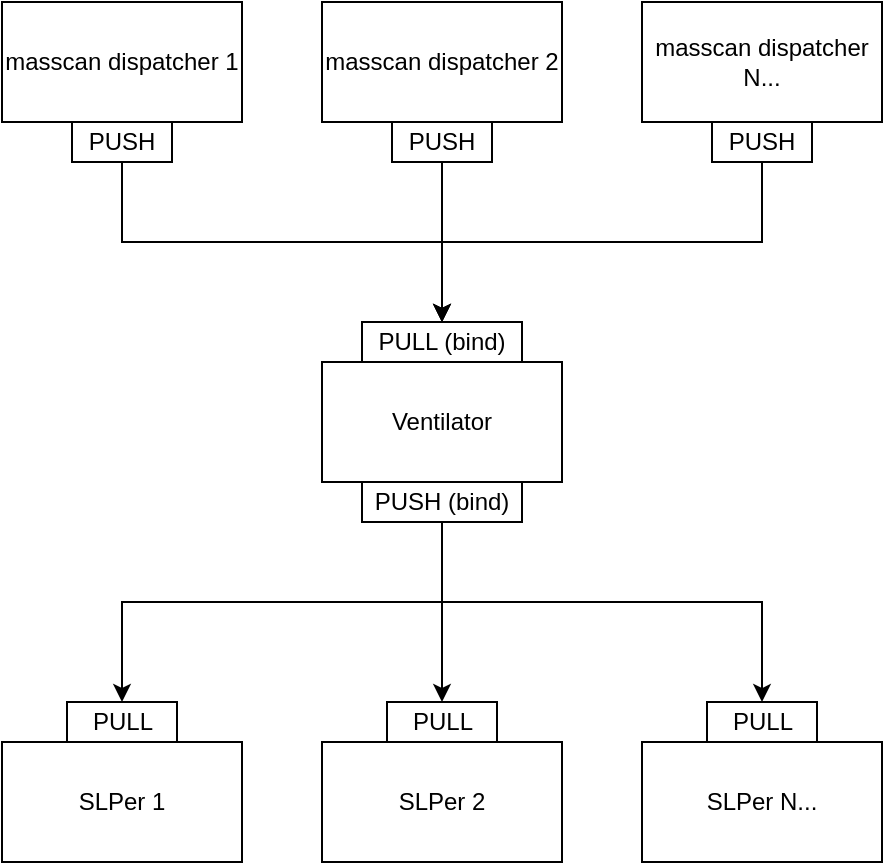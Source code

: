 <mxfile version="24.8.0">
  <diagram name="Page-1" id="QrnXabws1YIrDjDAF27N">
    <mxGraphModel dx="819" dy="451" grid="1" gridSize="10" guides="1" tooltips="1" connect="1" arrows="1" fold="1" page="1" pageScale="1" pageWidth="850" pageHeight="1100" math="0" shadow="0">
      <root>
        <mxCell id="0" />
        <mxCell id="1" parent="0" />
        <mxCell id="w6jb3WzFuUClzXCA1lao-1" value="&lt;div&gt;masscan dispatcher 1&lt;/div&gt;" style="rounded=0;whiteSpace=wrap;html=1;" vertex="1" parent="1">
          <mxGeometry x="200" y="200" width="120" height="60" as="geometry" />
        </mxCell>
        <mxCell id="w6jb3WzFuUClzXCA1lao-2" value="&lt;div&gt;masscan dispatcher 2&lt;/div&gt;" style="rounded=0;whiteSpace=wrap;html=1;" vertex="1" parent="1">
          <mxGeometry x="360" y="200" width="120" height="60" as="geometry" />
        </mxCell>
        <mxCell id="w6jb3WzFuUClzXCA1lao-3" value="&lt;div&gt;masscan dispatcher N...&lt;/div&gt;" style="rounded=0;whiteSpace=wrap;html=1;" vertex="1" parent="1">
          <mxGeometry x="520" y="200" width="120" height="60" as="geometry" />
        </mxCell>
        <mxCell id="w6jb3WzFuUClzXCA1lao-4" value="PULL (bind)" style="rounded=0;whiteSpace=wrap;html=1;" vertex="1" parent="1">
          <mxGeometry x="380" y="360" width="80" height="20" as="geometry" />
        </mxCell>
        <mxCell id="w6jb3WzFuUClzXCA1lao-11" style="edgeStyle=orthogonalEdgeStyle;rounded=0;orthogonalLoop=1;jettySize=auto;html=1;entryX=0.5;entryY=0;entryDx=0;entryDy=0;" edge="1" parent="1" source="w6jb3WzFuUClzXCA1lao-10" target="w6jb3WzFuUClzXCA1lao-4">
          <mxGeometry relative="1" as="geometry">
            <Array as="points">
              <mxPoint x="260" y="320" />
              <mxPoint x="420" y="320" />
            </Array>
          </mxGeometry>
        </mxCell>
        <mxCell id="w6jb3WzFuUClzXCA1lao-10" value="&lt;div&gt;PUSH&lt;/div&gt;" style="rounded=0;whiteSpace=wrap;html=1;" vertex="1" parent="1">
          <mxGeometry x="235" y="260" width="50" height="20" as="geometry" />
        </mxCell>
        <mxCell id="w6jb3WzFuUClzXCA1lao-13" value="" style="edgeStyle=orthogonalEdgeStyle;rounded=0;orthogonalLoop=1;jettySize=auto;html=1;" edge="1" parent="1" source="w6jb3WzFuUClzXCA1lao-12" target="w6jb3WzFuUClzXCA1lao-4">
          <mxGeometry relative="1" as="geometry" />
        </mxCell>
        <mxCell id="w6jb3WzFuUClzXCA1lao-12" value="&lt;div&gt;PUSH&lt;/div&gt;" style="rounded=0;whiteSpace=wrap;html=1;" vertex="1" parent="1">
          <mxGeometry x="395" y="260" width="50" height="20" as="geometry" />
        </mxCell>
        <mxCell id="w6jb3WzFuUClzXCA1lao-15" style="edgeStyle=orthogonalEdgeStyle;rounded=0;orthogonalLoop=1;jettySize=auto;html=1;entryX=0.5;entryY=0;entryDx=0;entryDy=0;" edge="1" parent="1" source="w6jb3WzFuUClzXCA1lao-14" target="w6jb3WzFuUClzXCA1lao-4">
          <mxGeometry relative="1" as="geometry">
            <Array as="points">
              <mxPoint x="580" y="320" />
              <mxPoint x="420" y="320" />
            </Array>
          </mxGeometry>
        </mxCell>
        <mxCell id="w6jb3WzFuUClzXCA1lao-14" value="&lt;div&gt;PUSH&lt;/div&gt;" style="rounded=0;whiteSpace=wrap;html=1;" vertex="1" parent="1">
          <mxGeometry x="555" y="260" width="50" height="20" as="geometry" />
        </mxCell>
        <mxCell id="w6jb3WzFuUClzXCA1lao-16" value="&lt;div&gt;Ventilator&lt;/div&gt;" style="rounded=0;whiteSpace=wrap;html=1;" vertex="1" parent="1">
          <mxGeometry x="360" y="380" width="120" height="60" as="geometry" />
        </mxCell>
        <mxCell id="w6jb3WzFuUClzXCA1lao-29" value="" style="edgeStyle=orthogonalEdgeStyle;rounded=0;orthogonalLoop=1;jettySize=auto;html=1;" edge="1" parent="1" source="w6jb3WzFuUClzXCA1lao-17" target="w6jb3WzFuUClzXCA1lao-27">
          <mxGeometry relative="1" as="geometry" />
        </mxCell>
        <mxCell id="w6jb3WzFuUClzXCA1lao-30" style="edgeStyle=orthogonalEdgeStyle;rounded=0;orthogonalLoop=1;jettySize=auto;html=1;" edge="1" parent="1" source="w6jb3WzFuUClzXCA1lao-17" target="w6jb3WzFuUClzXCA1lao-26">
          <mxGeometry relative="1" as="geometry">
            <Array as="points">
              <mxPoint x="420" y="500" />
              <mxPoint x="260" y="500" />
            </Array>
          </mxGeometry>
        </mxCell>
        <mxCell id="w6jb3WzFuUClzXCA1lao-31" style="edgeStyle=orthogonalEdgeStyle;rounded=0;orthogonalLoop=1;jettySize=auto;html=1;entryX=0.5;entryY=0;entryDx=0;entryDy=0;" edge="1" parent="1" source="w6jb3WzFuUClzXCA1lao-17" target="w6jb3WzFuUClzXCA1lao-28">
          <mxGeometry relative="1" as="geometry">
            <Array as="points">
              <mxPoint x="420" y="500" />
              <mxPoint x="580" y="500" />
            </Array>
          </mxGeometry>
        </mxCell>
        <mxCell id="w6jb3WzFuUClzXCA1lao-17" value="&lt;div&gt;PUSH (bind)&lt;/div&gt;" style="rounded=0;whiteSpace=wrap;html=1;" vertex="1" parent="1">
          <mxGeometry x="380" y="440" width="80" height="20" as="geometry" />
        </mxCell>
        <mxCell id="w6jb3WzFuUClzXCA1lao-18" value="&lt;div&gt;SLPer 1&lt;/div&gt;" style="rounded=0;whiteSpace=wrap;html=1;" vertex="1" parent="1">
          <mxGeometry x="200" y="570" width="120" height="60" as="geometry" />
        </mxCell>
        <mxCell id="w6jb3WzFuUClzXCA1lao-20" value="&lt;div&gt;SLPer 2&lt;/div&gt;" style="rounded=0;whiteSpace=wrap;html=1;" vertex="1" parent="1">
          <mxGeometry x="360" y="570" width="120" height="60" as="geometry" />
        </mxCell>
        <mxCell id="w6jb3WzFuUClzXCA1lao-21" value="&lt;div&gt;SLPer N...&lt;br&gt;&lt;/div&gt;" style="rounded=0;whiteSpace=wrap;html=1;" vertex="1" parent="1">
          <mxGeometry x="520" y="570" width="120" height="60" as="geometry" />
        </mxCell>
        <mxCell id="w6jb3WzFuUClzXCA1lao-26" value="&lt;div&gt;PULL&lt;/div&gt;" style="rounded=0;whiteSpace=wrap;html=1;" vertex="1" parent="1">
          <mxGeometry x="232.5" y="550" width="55" height="20" as="geometry" />
        </mxCell>
        <mxCell id="w6jb3WzFuUClzXCA1lao-27" value="&lt;div&gt;PULL&lt;/div&gt;" style="rounded=0;whiteSpace=wrap;html=1;" vertex="1" parent="1">
          <mxGeometry x="392.5" y="550" width="55" height="20" as="geometry" />
        </mxCell>
        <mxCell id="w6jb3WzFuUClzXCA1lao-28" value="&lt;div&gt;PULL&lt;/div&gt;" style="rounded=0;whiteSpace=wrap;html=1;" vertex="1" parent="1">
          <mxGeometry x="552.5" y="550" width="55" height="20" as="geometry" />
        </mxCell>
      </root>
    </mxGraphModel>
  </diagram>
</mxfile>
